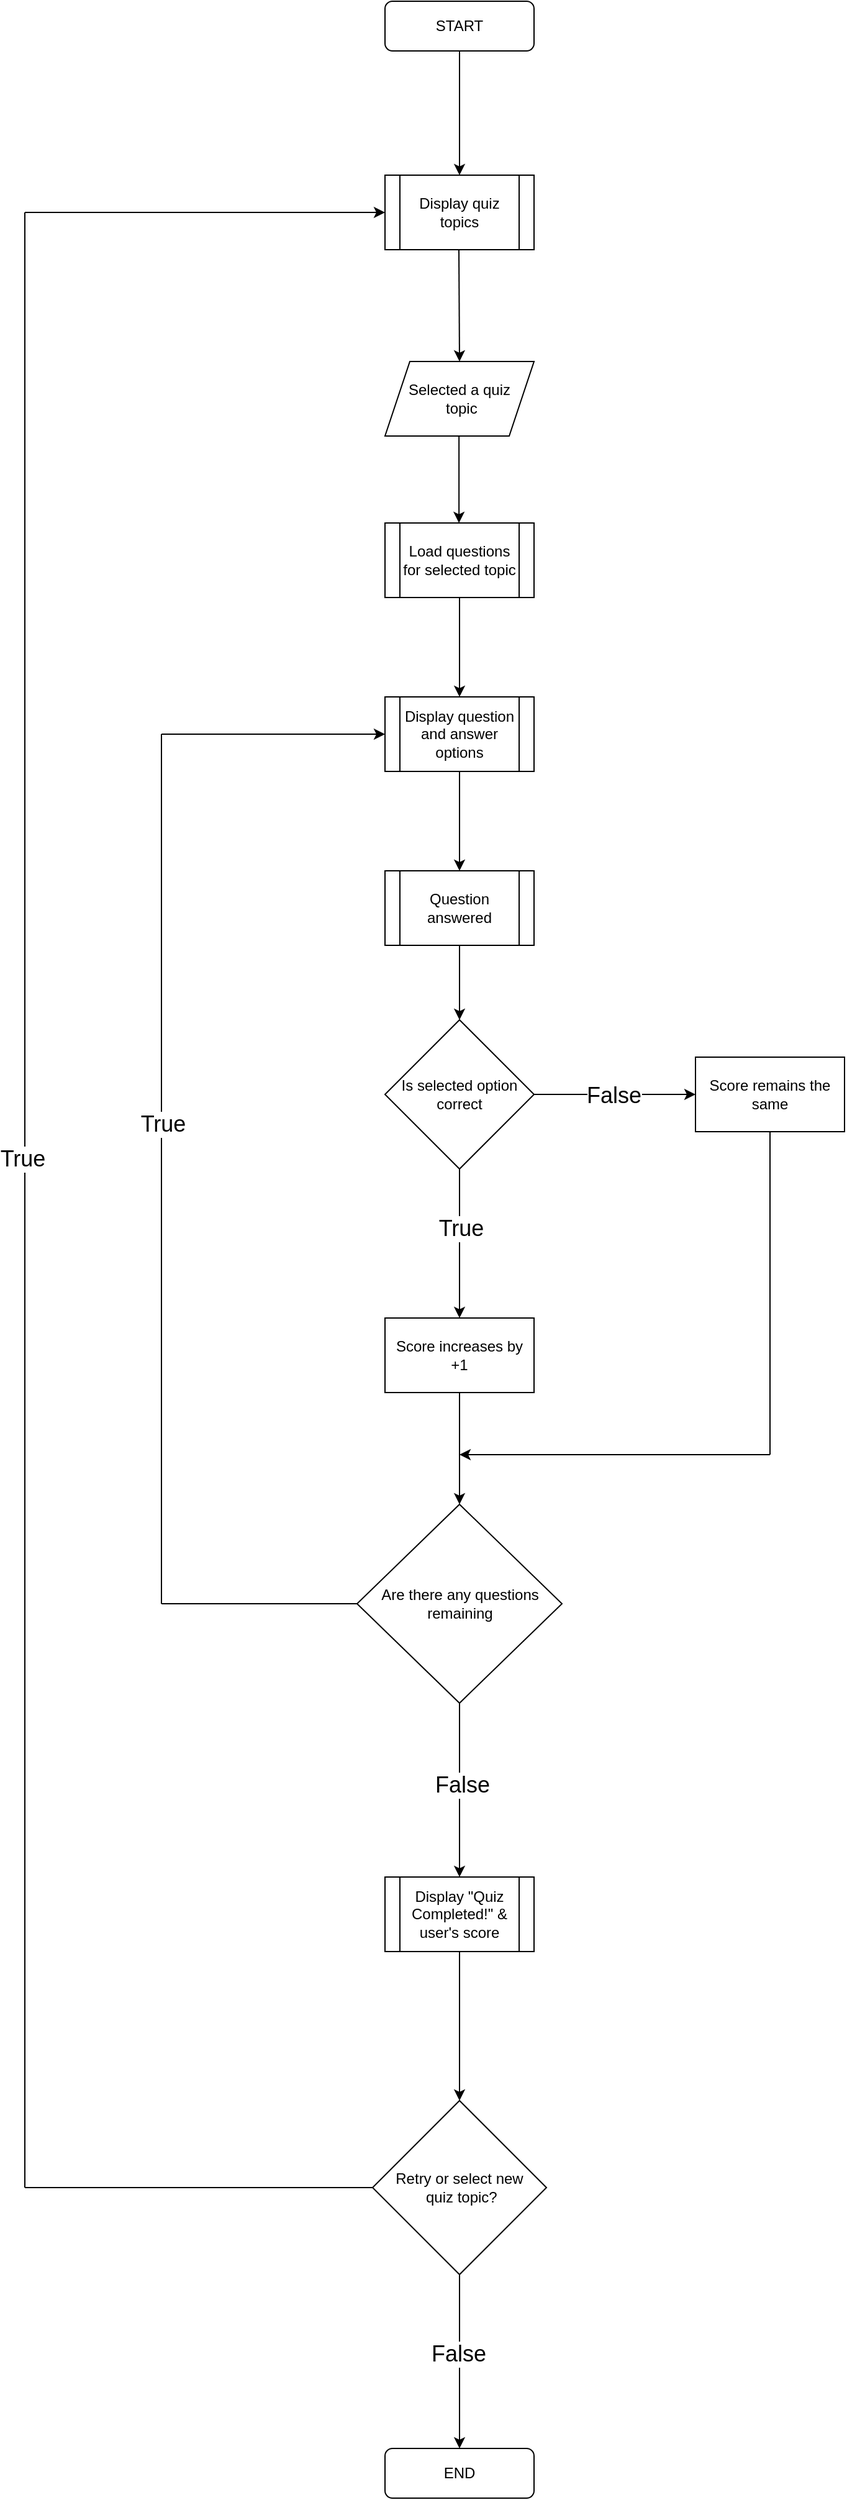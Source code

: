 <mxfile version="24.6.2" type="device">
  <diagram name="Page-1" id="T226tTuQOt1z9_ao44hb">
    <mxGraphModel dx="2542" dy="1367" grid="1" gridSize="10" guides="1" tooltips="1" connect="1" arrows="1" fold="1" page="1" pageScale="1" pageWidth="1600" pageHeight="1200" math="0" shadow="0">
      <root>
        <mxCell id="0" />
        <mxCell id="1" parent="0" />
        <mxCell id="pp-yPWMOadtS_Jy4oX6E-1" value="START" style="rounded=1;whiteSpace=wrap;html=1;" vertex="1" parent="1">
          <mxGeometry x="480" y="30" width="120" height="40" as="geometry" />
        </mxCell>
        <mxCell id="pp-yPWMOadtS_Jy4oX6E-2" value="" style="endArrow=classic;html=1;rounded=0;exitX=0.5;exitY=1;exitDx=0;exitDy=0;" edge="1" parent="1" source="pp-yPWMOadtS_Jy4oX6E-1">
          <mxGeometry width="50" height="50" relative="1" as="geometry">
            <mxPoint x="520" y="160" as="sourcePoint" />
            <mxPoint x="540" y="170" as="targetPoint" />
          </mxGeometry>
        </mxCell>
        <mxCell id="pp-yPWMOadtS_Jy4oX6E-4" value="" style="endArrow=classic;html=1;rounded=0;exitX=0.5;exitY=1;exitDx=0;exitDy=0;" edge="1" parent="1">
          <mxGeometry width="50" height="50" relative="1" as="geometry">
            <mxPoint x="539.5" y="230" as="sourcePoint" />
            <mxPoint x="540" y="320" as="targetPoint" />
          </mxGeometry>
        </mxCell>
        <mxCell id="pp-yPWMOadtS_Jy4oX6E-8" value="Display quiz topics" style="shape=process;whiteSpace=wrap;html=1;backgroundOutline=1;" vertex="1" parent="1">
          <mxGeometry x="480" y="170" width="120" height="60" as="geometry" />
        </mxCell>
        <mxCell id="pp-yPWMOadtS_Jy4oX6E-9" value="" style="endArrow=classic;html=1;rounded=0;" edge="1" parent="1">
          <mxGeometry width="50" height="50" relative="1" as="geometry">
            <mxPoint x="539.57" y="380" as="sourcePoint" />
            <mxPoint x="539.57" y="450" as="targetPoint" />
          </mxGeometry>
        </mxCell>
        <mxCell id="pp-yPWMOadtS_Jy4oX6E-10" value="Load questions for selected topic" style="shape=process;whiteSpace=wrap;html=1;backgroundOutline=1;" vertex="1" parent="1">
          <mxGeometry x="480" y="450" width="120" height="60" as="geometry" />
        </mxCell>
        <mxCell id="pp-yPWMOadtS_Jy4oX6E-11" value="Selected a quiz&lt;div&gt;&amp;nbsp;topic&lt;/div&gt;" style="shape=parallelogram;perimeter=parallelogramPerimeter;whiteSpace=wrap;html=1;fixedSize=1;" vertex="1" parent="1">
          <mxGeometry x="480" y="320" width="120" height="60" as="geometry" />
        </mxCell>
        <mxCell id="pp-yPWMOadtS_Jy4oX6E-12" value="" style="endArrow=classic;html=1;rounded=0;exitX=0.5;exitY=1;exitDx=0;exitDy=0;" edge="1" parent="1" source="pp-yPWMOadtS_Jy4oX6E-10">
          <mxGeometry width="50" height="50" relative="1" as="geometry">
            <mxPoint x="500" y="620" as="sourcePoint" />
            <mxPoint x="540" y="590" as="targetPoint" />
          </mxGeometry>
        </mxCell>
        <mxCell id="pp-yPWMOadtS_Jy4oX6E-13" value="Display question and answer options" style="shape=process;whiteSpace=wrap;html=1;backgroundOutline=1;" vertex="1" parent="1">
          <mxGeometry x="480" y="590" width="120" height="60" as="geometry" />
        </mxCell>
        <mxCell id="pp-yPWMOadtS_Jy4oX6E-14" value="" style="endArrow=classic;html=1;rounded=0;exitX=0.5;exitY=1;exitDx=0;exitDy=0;" edge="1" parent="1" source="pp-yPWMOadtS_Jy4oX6E-13">
          <mxGeometry width="50" height="50" relative="1" as="geometry">
            <mxPoint x="520" y="790" as="sourcePoint" />
            <mxPoint x="540" y="730" as="targetPoint" />
          </mxGeometry>
        </mxCell>
        <mxCell id="pp-yPWMOadtS_Jy4oX6E-15" value="Question answered" style="shape=process;whiteSpace=wrap;html=1;backgroundOutline=1;" vertex="1" parent="1">
          <mxGeometry x="480" y="730" width="120" height="60" as="geometry" />
        </mxCell>
        <mxCell id="pp-yPWMOadtS_Jy4oX6E-16" value="" style="endArrow=classic;html=1;rounded=0;exitX=0.5;exitY=1;exitDx=0;exitDy=0;" edge="1" parent="1" source="pp-yPWMOadtS_Jy4oX6E-15" target="pp-yPWMOadtS_Jy4oX6E-17">
          <mxGeometry width="50" height="50" relative="1" as="geometry">
            <mxPoint x="515" y="880" as="sourcePoint" />
            <mxPoint x="540" y="850" as="targetPoint" />
          </mxGeometry>
        </mxCell>
        <mxCell id="pp-yPWMOadtS_Jy4oX6E-17" value="Is selected option correct" style="rhombus;whiteSpace=wrap;html=1;" vertex="1" parent="1">
          <mxGeometry x="480" y="850" width="120" height="120" as="geometry" />
        </mxCell>
        <mxCell id="pp-yPWMOadtS_Jy4oX6E-18" value="" style="endArrow=classic;html=1;rounded=0;exitX=0.5;exitY=1;exitDx=0;exitDy=0;" edge="1" parent="1" source="pp-yPWMOadtS_Jy4oX6E-17">
          <mxGeometry width="50" height="50" relative="1" as="geometry">
            <mxPoint x="515" y="1050" as="sourcePoint" />
            <mxPoint x="540" y="1090" as="targetPoint" />
          </mxGeometry>
        </mxCell>
        <mxCell id="pp-yPWMOadtS_Jy4oX6E-21" value="&lt;font style=&quot;font-size: 18px;&quot;&gt;True&lt;/font&gt;" style="edgeLabel;html=1;align=center;verticalAlign=middle;resizable=0;points=[];" vertex="1" connectable="0" parent="pp-yPWMOadtS_Jy4oX6E-18">
          <mxGeometry x="-0.211" y="1" relative="1" as="geometry">
            <mxPoint as="offset" />
          </mxGeometry>
        </mxCell>
        <mxCell id="pp-yPWMOadtS_Jy4oX6E-19" value="" style="endArrow=classic;html=1;rounded=0;" edge="1" parent="1">
          <mxGeometry width="50" height="50" relative="1" as="geometry">
            <mxPoint x="600" y="910" as="sourcePoint" />
            <mxPoint x="730" y="910" as="targetPoint" />
          </mxGeometry>
        </mxCell>
        <mxCell id="pp-yPWMOadtS_Jy4oX6E-20" value="&lt;font style=&quot;font-size: 18px;&quot;&gt;False&lt;/font&gt;" style="edgeLabel;html=1;align=center;verticalAlign=middle;resizable=0;points=[];" vertex="1" connectable="0" parent="pp-yPWMOadtS_Jy4oX6E-19">
          <mxGeometry x="-0.014" y="-1" relative="1" as="geometry">
            <mxPoint as="offset" />
          </mxGeometry>
        </mxCell>
        <mxCell id="pp-yPWMOadtS_Jy4oX6E-23" value="Score remains the same" style="rounded=0;whiteSpace=wrap;html=1;" vertex="1" parent="1">
          <mxGeometry x="730" y="880" width="120" height="60" as="geometry" />
        </mxCell>
        <mxCell id="pp-yPWMOadtS_Jy4oX6E-24" value="Score increases by +1" style="rounded=0;whiteSpace=wrap;html=1;" vertex="1" parent="1">
          <mxGeometry x="480" y="1090" width="120" height="60" as="geometry" />
        </mxCell>
        <mxCell id="pp-yPWMOadtS_Jy4oX6E-25" value="" style="endArrow=classic;html=1;rounded=0;exitX=0.5;exitY=1;exitDx=0;exitDy=0;" edge="1" parent="1" source="pp-yPWMOadtS_Jy4oX6E-24">
          <mxGeometry width="50" height="50" relative="1" as="geometry">
            <mxPoint x="515" y="1250" as="sourcePoint" />
            <mxPoint x="540" y="1240" as="targetPoint" />
          </mxGeometry>
        </mxCell>
        <mxCell id="pp-yPWMOadtS_Jy4oX6E-27" value="" style="endArrow=classic;html=1;rounded=0;" edge="1" parent="1">
          <mxGeometry width="50" height="50" relative="1" as="geometry">
            <mxPoint x="790" y="1200" as="sourcePoint" />
            <mxPoint x="540" y="1200" as="targetPoint" />
          </mxGeometry>
        </mxCell>
        <mxCell id="pp-yPWMOadtS_Jy4oX6E-28" value="" style="endArrow=none;html=1;rounded=0;entryX=0.5;entryY=1;entryDx=0;entryDy=0;" edge="1" parent="1" target="pp-yPWMOadtS_Jy4oX6E-23">
          <mxGeometry width="50" height="50" relative="1" as="geometry">
            <mxPoint x="790" y="1200" as="sourcePoint" />
            <mxPoint x="840" y="1150" as="targetPoint" />
          </mxGeometry>
        </mxCell>
        <mxCell id="pp-yPWMOadtS_Jy4oX6E-29" value="Are there any questions remaining" style="rhombus;whiteSpace=wrap;html=1;" vertex="1" parent="1">
          <mxGeometry x="457.5" y="1240" width="165" height="160" as="geometry" />
        </mxCell>
        <mxCell id="pp-yPWMOadtS_Jy4oX6E-32" value="" style="endArrow=classic;html=1;rounded=0;" edge="1" parent="1" target="pp-yPWMOadtS_Jy4oX6E-13">
          <mxGeometry width="50" height="50" relative="1" as="geometry">
            <mxPoint x="300" y="620" as="sourcePoint" />
            <mxPoint x="410" y="600" as="targetPoint" />
          </mxGeometry>
        </mxCell>
        <mxCell id="pp-yPWMOadtS_Jy4oX6E-33" value="" style="endArrow=none;html=1;rounded=0;" edge="1" parent="1">
          <mxGeometry width="50" height="50" relative="1" as="geometry">
            <mxPoint x="300" y="1320" as="sourcePoint" />
            <mxPoint x="300" y="620" as="targetPoint" />
          </mxGeometry>
        </mxCell>
        <mxCell id="pp-yPWMOadtS_Jy4oX6E-35" value="&lt;font style=&quot;font-size: 18px;&quot;&gt;True&lt;/font&gt;" style="edgeLabel;html=1;align=center;verticalAlign=middle;resizable=0;points=[];" vertex="1" connectable="0" parent="pp-yPWMOadtS_Jy4oX6E-33">
          <mxGeometry x="0.104" y="-1" relative="1" as="geometry">
            <mxPoint as="offset" />
          </mxGeometry>
        </mxCell>
        <mxCell id="pp-yPWMOadtS_Jy4oX6E-34" value="" style="endArrow=none;html=1;rounded=0;entryX=0;entryY=0.5;entryDx=0;entryDy=0;" edge="1" parent="1" target="pp-yPWMOadtS_Jy4oX6E-29">
          <mxGeometry width="50" height="50" relative="1" as="geometry">
            <mxPoint x="300" y="1320" as="sourcePoint" />
            <mxPoint x="350" y="1270" as="targetPoint" />
          </mxGeometry>
        </mxCell>
        <mxCell id="pp-yPWMOadtS_Jy4oX6E-36" value="" style="endArrow=classic;html=1;rounded=0;exitX=0.5;exitY=1;exitDx=0;exitDy=0;" edge="1" parent="1" source="pp-yPWMOadtS_Jy4oX6E-29">
          <mxGeometry width="50" height="50" relative="1" as="geometry">
            <mxPoint x="550" y="1490" as="sourcePoint" />
            <mxPoint x="540" y="1540" as="targetPoint" />
          </mxGeometry>
        </mxCell>
        <mxCell id="pp-yPWMOadtS_Jy4oX6E-37" value="&lt;font style=&quot;font-size: 18px;&quot;&gt;False&lt;/font&gt;" style="edgeLabel;html=1;align=center;verticalAlign=middle;resizable=0;points=[];" vertex="1" connectable="0" parent="pp-yPWMOadtS_Jy4oX6E-36">
          <mxGeometry x="-0.067" y="2" relative="1" as="geometry">
            <mxPoint as="offset" />
          </mxGeometry>
        </mxCell>
        <mxCell id="pp-yPWMOadtS_Jy4oX6E-38" value="Display &quot;Quiz Completed!&quot; &amp;amp; user&#39;s score" style="shape=process;whiteSpace=wrap;html=1;backgroundOutline=1;" vertex="1" parent="1">
          <mxGeometry x="480" y="1540" width="120" height="60" as="geometry" />
        </mxCell>
        <mxCell id="pp-yPWMOadtS_Jy4oX6E-39" value="Retry or select new&lt;div&gt;&amp;nbsp;quiz topic?&lt;/div&gt;" style="rhombus;whiteSpace=wrap;html=1;" vertex="1" parent="1">
          <mxGeometry x="470" y="1720" width="140" height="140" as="geometry" />
        </mxCell>
        <mxCell id="pp-yPWMOadtS_Jy4oX6E-40" value="" style="endArrow=classic;html=1;rounded=0;exitX=0.5;exitY=1;exitDx=0;exitDy=0;entryX=0.5;entryY=0;entryDx=0;entryDy=0;" edge="1" parent="1" source="pp-yPWMOadtS_Jy4oX6E-38" target="pp-yPWMOadtS_Jy4oX6E-39">
          <mxGeometry width="50" height="50" relative="1" as="geometry">
            <mxPoint x="530" y="1690" as="sourcePoint" />
            <mxPoint x="580" y="1640" as="targetPoint" />
          </mxGeometry>
        </mxCell>
        <mxCell id="pp-yPWMOadtS_Jy4oX6E-41" value="" style="endArrow=classic;html=1;rounded=0;exitX=0.5;exitY=1;exitDx=0;exitDy=0;" edge="1" parent="1" source="pp-yPWMOadtS_Jy4oX6E-39">
          <mxGeometry width="50" height="50" relative="1" as="geometry">
            <mxPoint x="515" y="1970" as="sourcePoint" />
            <mxPoint x="540" y="2000" as="targetPoint" />
          </mxGeometry>
        </mxCell>
        <mxCell id="pp-yPWMOadtS_Jy4oX6E-43" value="&lt;font style=&quot;font-size: 18px;&quot;&gt;False&lt;/font&gt;" style="edgeLabel;html=1;align=center;verticalAlign=middle;resizable=0;points=[];" vertex="1" connectable="0" parent="pp-yPWMOadtS_Jy4oX6E-41">
          <mxGeometry x="-0.086" y="-1" relative="1" as="geometry">
            <mxPoint as="offset" />
          </mxGeometry>
        </mxCell>
        <mxCell id="pp-yPWMOadtS_Jy4oX6E-42" value="END" style="rounded=1;whiteSpace=wrap;html=1;" vertex="1" parent="1">
          <mxGeometry x="480" y="2000" width="120" height="40" as="geometry" />
        </mxCell>
        <mxCell id="pp-yPWMOadtS_Jy4oX6E-46" value="" style="endArrow=none;html=1;rounded=0;" edge="1" parent="1">
          <mxGeometry width="50" height="50" relative="1" as="geometry">
            <mxPoint x="190" y="1790" as="sourcePoint" />
            <mxPoint x="190" y="200" as="targetPoint" />
          </mxGeometry>
        </mxCell>
        <mxCell id="pp-yPWMOadtS_Jy4oX6E-49" value="&lt;font style=&quot;font-size: 18px;&quot;&gt;True&lt;/font&gt;" style="edgeLabel;html=1;align=center;verticalAlign=middle;resizable=0;points=[];" vertex="1" connectable="0" parent="pp-yPWMOadtS_Jy4oX6E-46">
          <mxGeometry x="0.04" y="2" relative="1" as="geometry">
            <mxPoint y="-1" as="offset" />
          </mxGeometry>
        </mxCell>
        <mxCell id="pp-yPWMOadtS_Jy4oX6E-47" value="" style="endArrow=classic;html=1;rounded=0;entryX=0;entryY=0.5;entryDx=0;entryDy=0;" edge="1" parent="1" target="pp-yPWMOadtS_Jy4oX6E-8">
          <mxGeometry width="50" height="50" relative="1" as="geometry">
            <mxPoint x="190" y="200" as="sourcePoint" />
            <mxPoint x="240" y="140" as="targetPoint" />
          </mxGeometry>
        </mxCell>
        <mxCell id="pp-yPWMOadtS_Jy4oX6E-48" value="" style="endArrow=none;html=1;rounded=0;entryX=0;entryY=0.5;entryDx=0;entryDy=0;" edge="1" parent="1" target="pp-yPWMOadtS_Jy4oX6E-39">
          <mxGeometry width="50" height="50" relative="1" as="geometry">
            <mxPoint x="190" y="1790" as="sourcePoint" />
            <mxPoint x="240" y="1740" as="targetPoint" />
          </mxGeometry>
        </mxCell>
      </root>
    </mxGraphModel>
  </diagram>
</mxfile>
